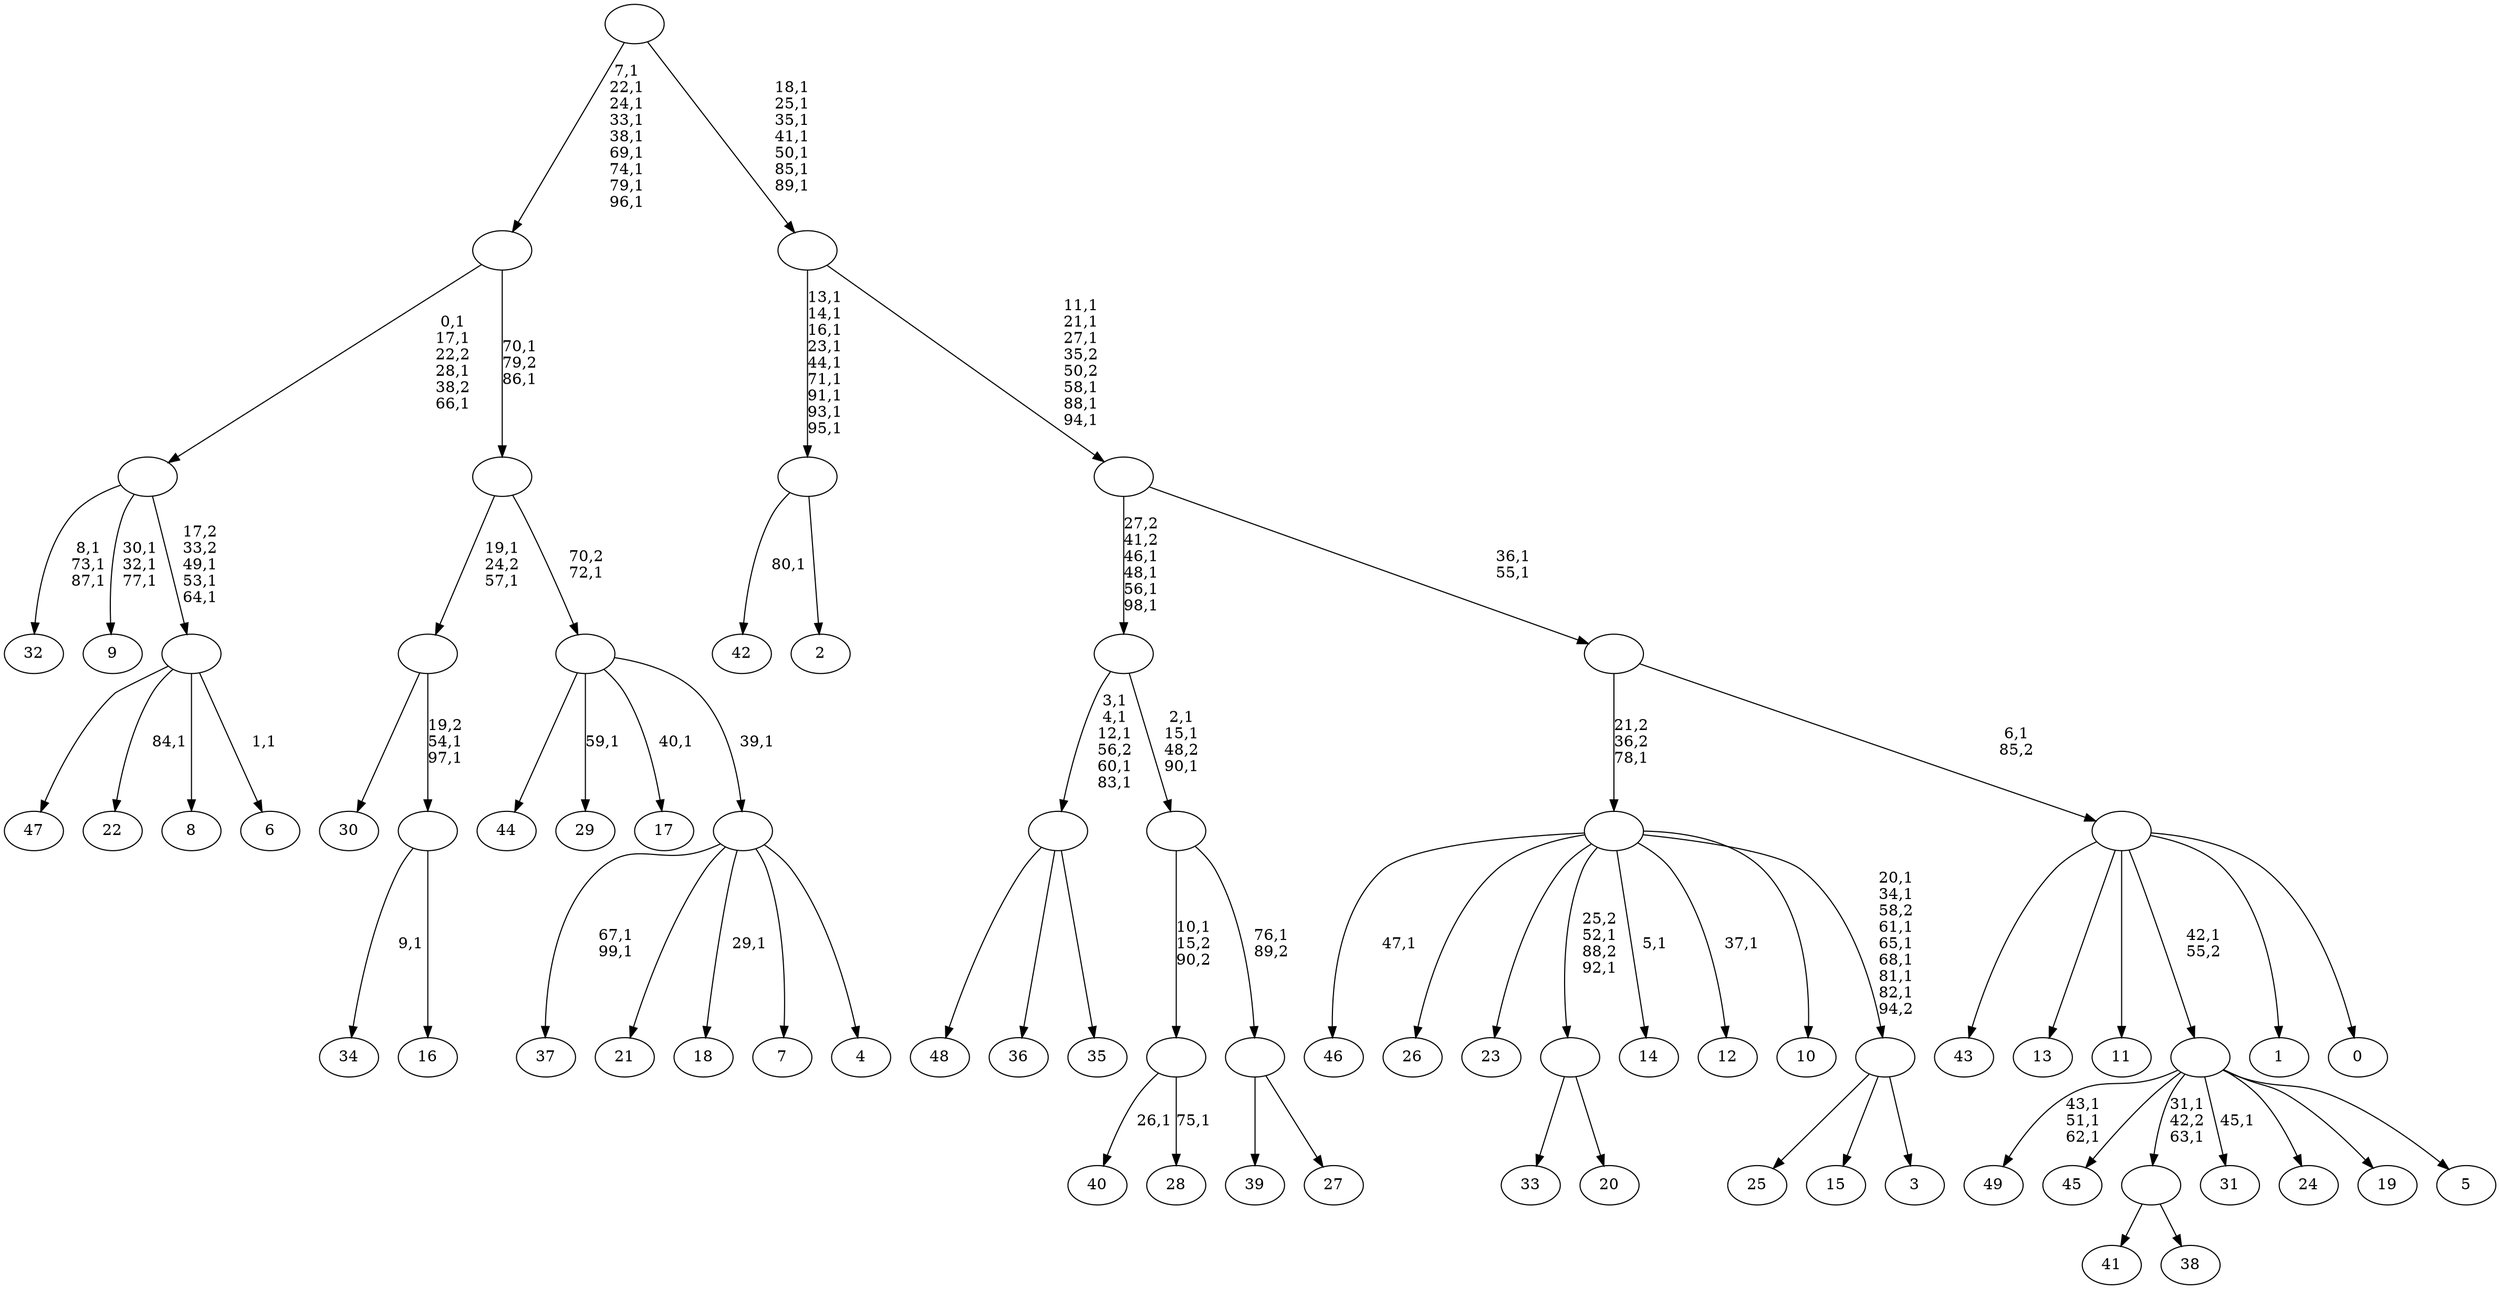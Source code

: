 digraph T {
	150 [label="49"]
	146 [label="48"]
	145 [label="47"]
	144 [label="46"]
	142 [label="45"]
	141 [label="44"]
	140 [label="43"]
	139 [label="42"]
	137 [label="41"]
	136 [label="40"]
	134 [label="39"]
	133 [label="38"]
	132 [label=""]
	130 [label="37"]
	127 [label="36"]
	126 [label="35"]
	125 [label=""]
	120 [label="34"]
	118 [label="33"]
	117 [label="32"]
	113 [label="31"]
	111 [label="30"]
	110 [label="29"]
	108 [label="28"]
	106 [label=""]
	105 [label="27"]
	104 [label=""]
	103 [label=""]
	100 [label=""]
	96 [label="26"]
	95 [label="25"]
	94 [label="24"]
	93 [label="23"]
	92 [label="22"]
	90 [label="21"]
	89 [label="20"]
	88 [label=""]
	86 [label="19"]
	85 [label="18"]
	83 [label="17"]
	81 [label="16"]
	80 [label=""]
	78 [label=""]
	76 [label="15"]
	75 [label="14"]
	73 [label="13"]
	72 [label="12"]
	70 [label="11"]
	69 [label="10"]
	68 [label="9"]
	64 [label="8"]
	63 [label="7"]
	62 [label="6"]
	60 [label=""]
	57 [label=""]
	53 [label="5"]
	52 [label=""]
	51 [label="4"]
	50 [label=""]
	49 [label=""]
	48 [label=""]
	46 [label=""]
	37 [label="3"]
	36 [label=""]
	29 [label=""]
	28 [label="2"]
	27 [label=""]
	18 [label="1"]
	17 [label="0"]
	16 [label=""]
	15 [label=""]
	13 [label=""]
	7 [label=""]
	0 [label=""]
	132 -> 137 [label=""]
	132 -> 133 [label=""]
	125 -> 146 [label=""]
	125 -> 127 [label=""]
	125 -> 126 [label=""]
	106 -> 108 [label="75,1"]
	106 -> 136 [label="26,1"]
	104 -> 134 [label=""]
	104 -> 105 [label=""]
	103 -> 106 [label="10,1\n15,2\n90,2"]
	103 -> 104 [label="76,1\n89,2"]
	100 -> 103 [label="2,1\n15,1\n48,2\n90,1"]
	100 -> 125 [label="3,1\n4,1\n12,1\n56,2\n60,1\n83,1"]
	88 -> 118 [label=""]
	88 -> 89 [label=""]
	80 -> 120 [label="9,1"]
	80 -> 81 [label=""]
	78 -> 80 [label="19,2\n54,1\n97,1"]
	78 -> 111 [label=""]
	60 -> 62 [label="1,1"]
	60 -> 92 [label="84,1"]
	60 -> 145 [label=""]
	60 -> 64 [label=""]
	57 -> 60 [label="17,2\n33,2\n49,1\n53,1\n64,1"]
	57 -> 68 [label="30,1\n32,1\n77,1"]
	57 -> 117 [label="8,1\n73,1\n87,1"]
	52 -> 113 [label="45,1"]
	52 -> 132 [label="31,1\n42,2\n63,1"]
	52 -> 150 [label="43,1\n51,1\n62,1"]
	52 -> 142 [label=""]
	52 -> 94 [label=""]
	52 -> 86 [label=""]
	52 -> 53 [label=""]
	50 -> 85 [label="29,1"]
	50 -> 130 [label="67,1\n99,1"]
	50 -> 90 [label=""]
	50 -> 63 [label=""]
	50 -> 51 [label=""]
	49 -> 83 [label="40,1"]
	49 -> 110 [label="59,1"]
	49 -> 141 [label=""]
	49 -> 50 [label="39,1"]
	48 -> 78 [label="19,1\n24,2\n57,1"]
	48 -> 49 [label="70,2\n72,1"]
	46 -> 48 [label="70,1\n79,2\n86,1"]
	46 -> 57 [label="0,1\n17,1\n22,2\n28,1\n38,2\n66,1"]
	36 -> 95 [label=""]
	36 -> 76 [label=""]
	36 -> 37 [label=""]
	29 -> 36 [label="20,1\n34,1\n58,2\n61,1\n65,1\n68,1\n81,1\n82,1\n94,2"]
	29 -> 72 [label="37,1"]
	29 -> 75 [label="5,1"]
	29 -> 88 [label="25,2\n52,1\n88,2\n92,1"]
	29 -> 144 [label="47,1"]
	29 -> 96 [label=""]
	29 -> 93 [label=""]
	29 -> 69 [label=""]
	27 -> 139 [label="80,1"]
	27 -> 28 [label=""]
	16 -> 140 [label=""]
	16 -> 73 [label=""]
	16 -> 70 [label=""]
	16 -> 52 [label="42,1\n55,2"]
	16 -> 18 [label=""]
	16 -> 17 [label=""]
	15 -> 29 [label="21,2\n36,2\n78,1"]
	15 -> 16 [label="6,1\n85,2"]
	13 -> 15 [label="36,1\n55,1"]
	13 -> 100 [label="27,2\n41,2\n46,1\n48,1\n56,1\n98,1"]
	7 -> 13 [label="11,1\n21,1\n27,1\n35,2\n50,2\n58,1\n88,1\n94,1"]
	7 -> 27 [label="13,1\n14,1\n16,1\n23,1\n44,1\n71,1\n91,1\n93,1\n95,1"]
	0 -> 7 [label="18,1\n25,1\n35,1\n41,1\n50,1\n85,1\n89,1"]
	0 -> 46 [label="7,1\n22,1\n24,1\n33,1\n38,1\n69,1\n74,1\n79,1\n96,1"]
}
